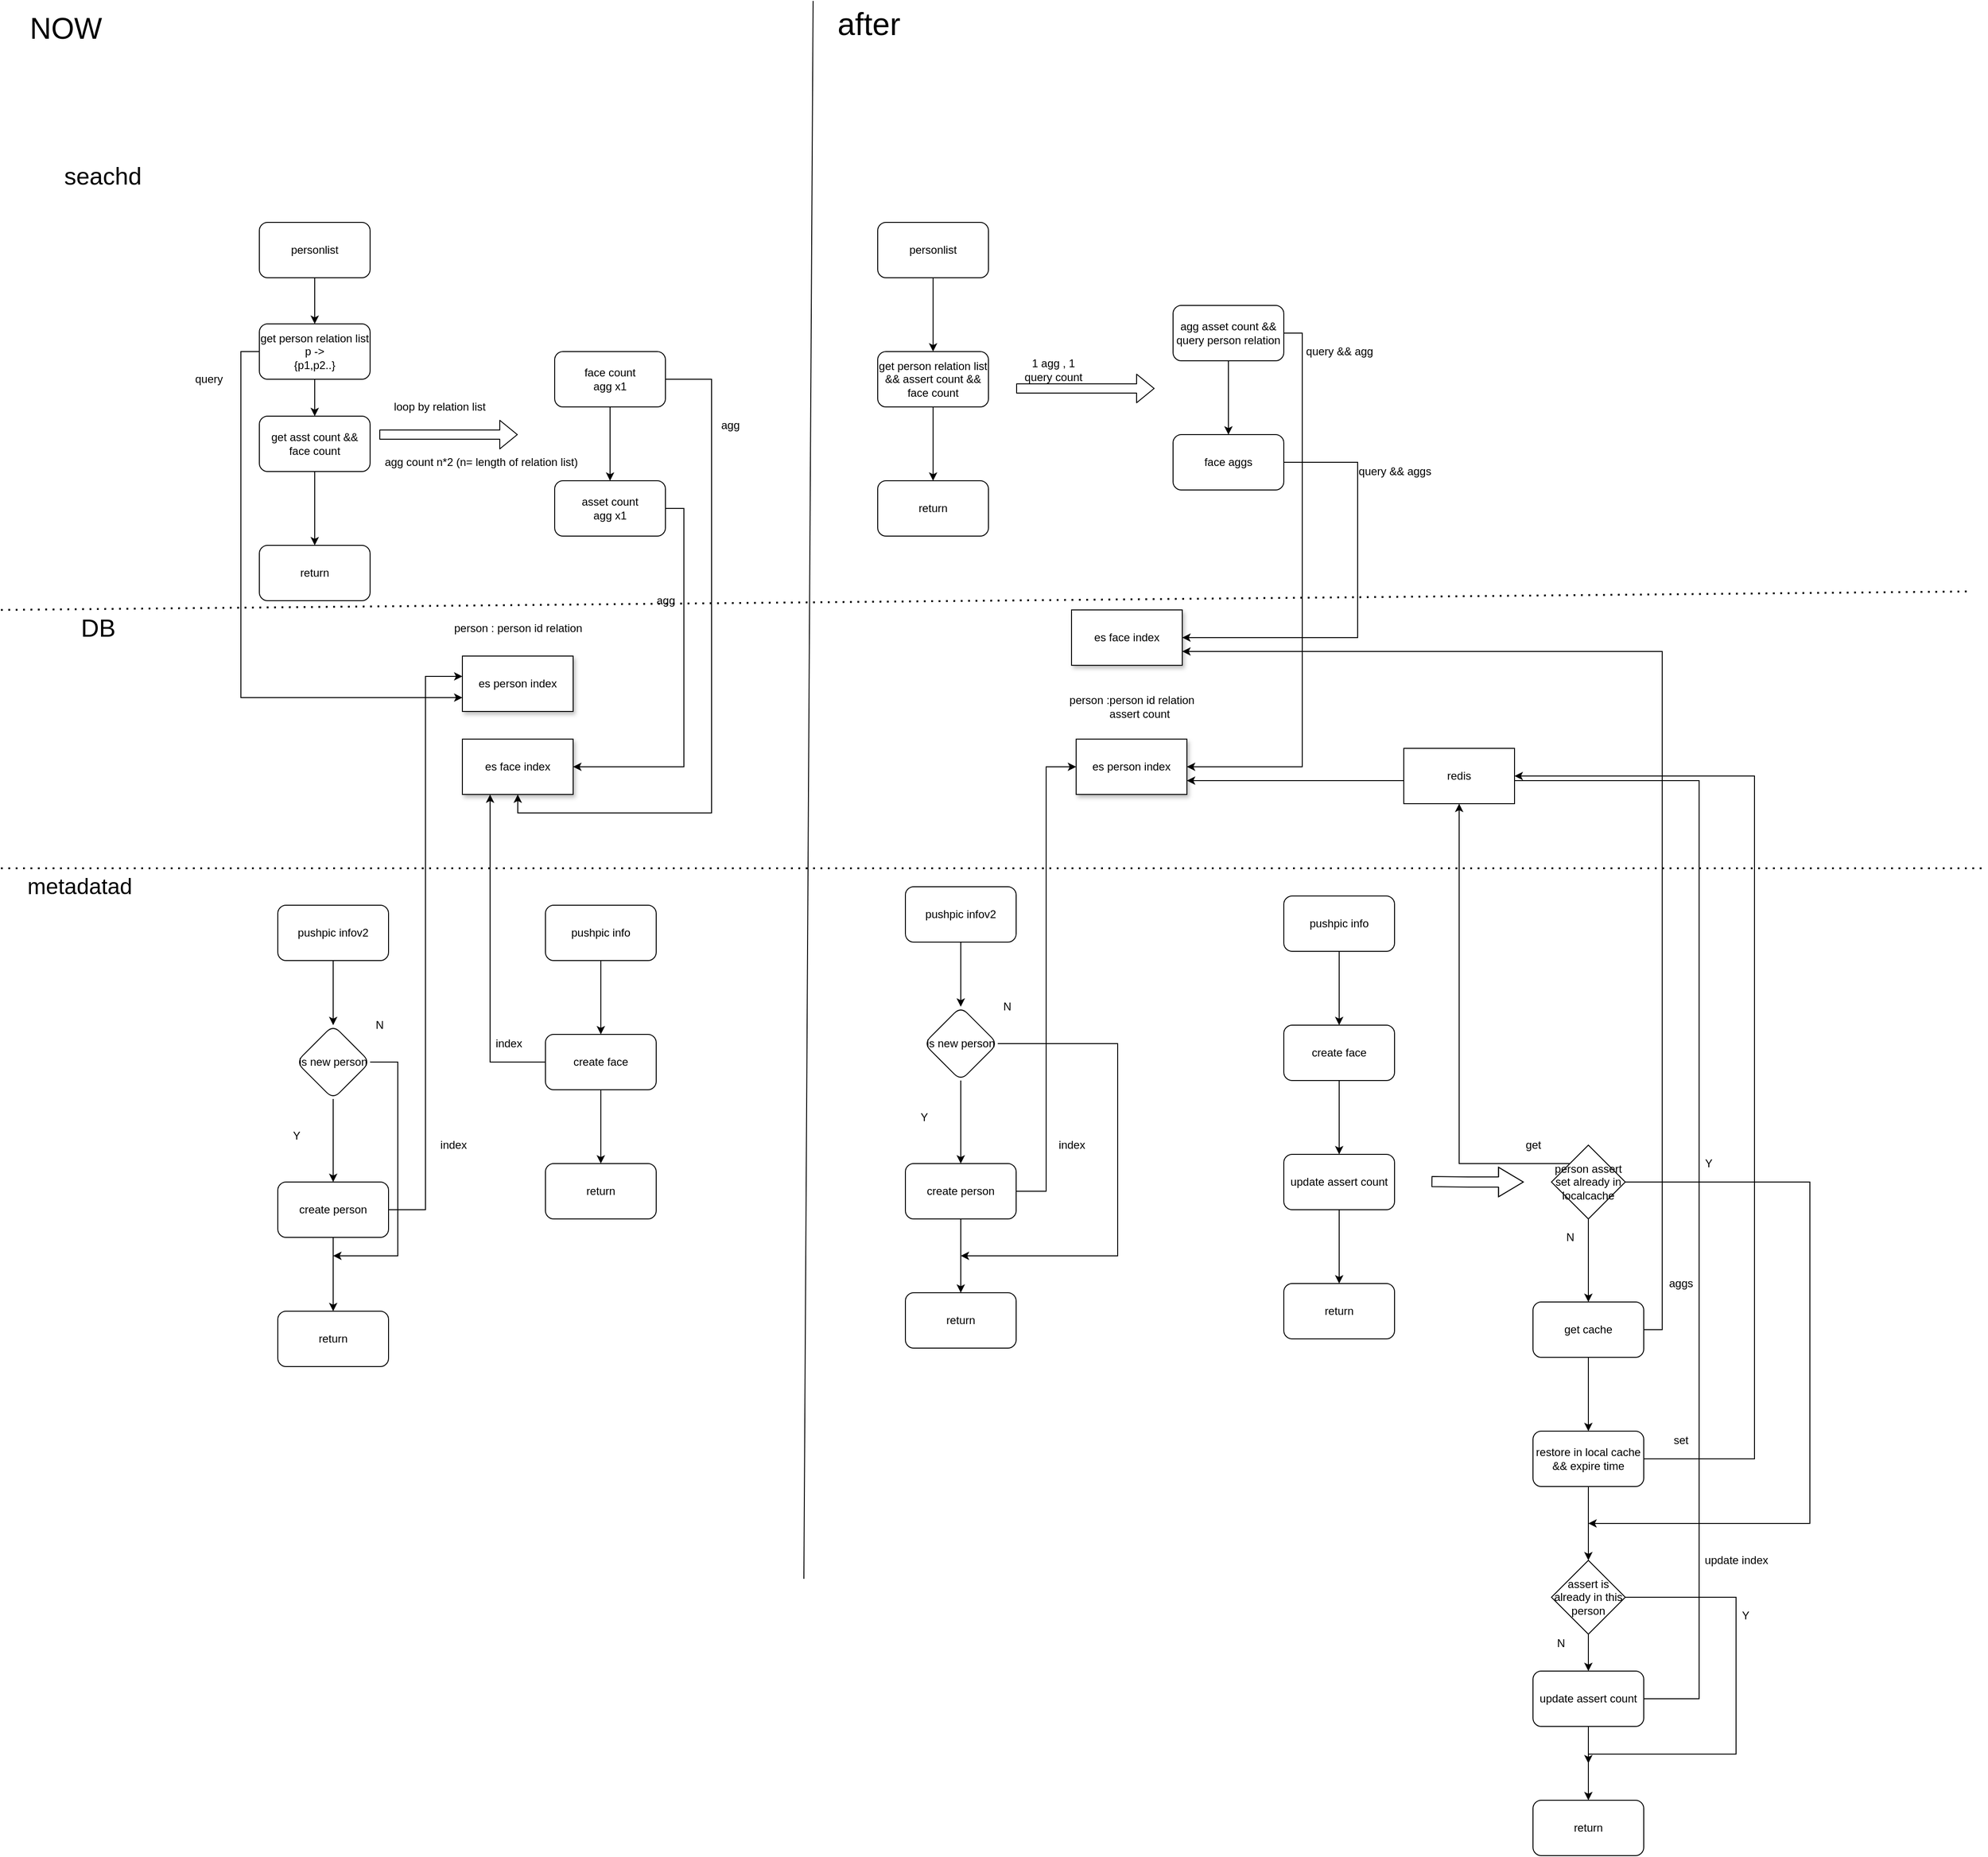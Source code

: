 <mxfile version="15.6.8" type="github">
  <diagram id="UXJQ_Vv7PmvYswgxJ0wq" name="Page-1">
    <mxGraphModel dx="946" dy="613" grid="1" gridSize="10" guides="1" tooltips="1" connect="1" arrows="1" fold="1" page="1" pageScale="1" pageWidth="2339" pageHeight="3300" math="0" shadow="0">
      <root>
        <mxCell id="0" />
        <mxCell id="1" parent="0" />
        <mxCell id="bDwMY-FAT61xxmsrDLmd-28" value="" style="edgeStyle=orthogonalEdgeStyle;rounded=0;orthogonalLoop=1;jettySize=auto;html=1;" parent="1" source="bDwMY-FAT61xxmsrDLmd-12" target="bDwMY-FAT61xxmsrDLmd-13" edge="1">
          <mxGeometry relative="1" as="geometry" />
        </mxCell>
        <mxCell id="bDwMY-FAT61xxmsrDLmd-12" value="personlist&lt;br&gt;" style="rounded=1;whiteSpace=wrap;html=1;" parent="1" vertex="1">
          <mxGeometry x="290" y="280" width="120" height="60" as="geometry" />
        </mxCell>
        <mxCell id="bDwMY-FAT61xxmsrDLmd-27" value="" style="edgeStyle=orthogonalEdgeStyle;rounded=0;orthogonalLoop=1;jettySize=auto;html=1;" parent="1" source="bDwMY-FAT61xxmsrDLmd-13" target="bDwMY-FAT61xxmsrDLmd-14" edge="1">
          <mxGeometry relative="1" as="geometry" />
        </mxCell>
        <mxCell id="bDwMY-FAT61xxmsrDLmd-50" style="edgeStyle=orthogonalEdgeStyle;rounded=0;orthogonalLoop=1;jettySize=auto;html=1;exitX=0;exitY=0.5;exitDx=0;exitDy=0;entryX=0;entryY=0.75;entryDx=0;entryDy=0;" parent="1" source="bDwMY-FAT61xxmsrDLmd-13" target="bDwMY-FAT61xxmsrDLmd-40" edge="1">
          <mxGeometry relative="1" as="geometry" />
        </mxCell>
        <mxCell id="bDwMY-FAT61xxmsrDLmd-13" value="get person relation list p -&amp;gt; &lt;br&gt;{p1,p2..}" style="rounded=1;whiteSpace=wrap;html=1;" parent="1" vertex="1">
          <mxGeometry x="290" y="390" width="120" height="60" as="geometry" />
        </mxCell>
        <mxCell id="bDwMY-FAT61xxmsrDLmd-26" value="" style="edgeStyle=orthogonalEdgeStyle;rounded=0;orthogonalLoop=1;jettySize=auto;html=1;" parent="1" source="bDwMY-FAT61xxmsrDLmd-14" target="bDwMY-FAT61xxmsrDLmd-25" edge="1">
          <mxGeometry relative="1" as="geometry" />
        </mxCell>
        <mxCell id="bDwMY-FAT61xxmsrDLmd-14" value="get asst count &amp;amp;&amp;amp; face count&lt;br&gt;" style="rounded=1;whiteSpace=wrap;html=1;" parent="1" vertex="1">
          <mxGeometry x="290" y="490" width="120" height="60" as="geometry" />
        </mxCell>
        <mxCell id="bDwMY-FAT61xxmsrDLmd-20" value="" style="edgeStyle=orthogonalEdgeStyle;rounded=0;orthogonalLoop=1;jettySize=auto;html=1;" parent="1" source="bDwMY-FAT61xxmsrDLmd-17" target="bDwMY-FAT61xxmsrDLmd-19" edge="1">
          <mxGeometry relative="1" as="geometry" />
        </mxCell>
        <mxCell id="bDwMY-FAT61xxmsrDLmd-47" style="edgeStyle=orthogonalEdgeStyle;rounded=0;orthogonalLoop=1;jettySize=auto;html=1;exitX=1;exitY=0.5;exitDx=0;exitDy=0;entryX=0.5;entryY=1;entryDx=0;entryDy=0;" parent="1" source="bDwMY-FAT61xxmsrDLmd-17" target="bDwMY-FAT61xxmsrDLmd-45" edge="1">
          <mxGeometry relative="1" as="geometry">
            <Array as="points">
              <mxPoint x="780" y="450" />
              <mxPoint x="780" y="920" />
              <mxPoint x="570" y="920" />
            </Array>
          </mxGeometry>
        </mxCell>
        <mxCell id="bDwMY-FAT61xxmsrDLmd-17" value="face count&lt;br&gt;agg x1" style="whiteSpace=wrap;html=1;rounded=1;" parent="1" vertex="1">
          <mxGeometry x="610" y="420" width="120" height="60" as="geometry" />
        </mxCell>
        <mxCell id="bDwMY-FAT61xxmsrDLmd-46" style="edgeStyle=orthogonalEdgeStyle;rounded=0;orthogonalLoop=1;jettySize=auto;html=1;exitX=1;exitY=0.5;exitDx=0;exitDy=0;entryX=1;entryY=0.5;entryDx=0;entryDy=0;" parent="1" source="bDwMY-FAT61xxmsrDLmd-19" target="bDwMY-FAT61xxmsrDLmd-45" edge="1">
          <mxGeometry relative="1" as="geometry" />
        </mxCell>
        <mxCell id="bDwMY-FAT61xxmsrDLmd-19" value="asset count&lt;br&gt;agg x1" style="whiteSpace=wrap;html=1;rounded=1;" parent="1" vertex="1">
          <mxGeometry x="610" y="560" width="120" height="60" as="geometry" />
        </mxCell>
        <mxCell id="bDwMY-FAT61xxmsrDLmd-22" value="" style="shape=flexArrow;endArrow=classic;html=1;" parent="1" edge="1">
          <mxGeometry width="50" height="50" relative="1" as="geometry">
            <mxPoint x="420" y="510" as="sourcePoint" />
            <mxPoint x="570" y="510" as="targetPoint" />
          </mxGeometry>
        </mxCell>
        <mxCell id="bDwMY-FAT61xxmsrDLmd-23" value="loop by relation list&lt;br&gt;" style="text;html=1;align=center;verticalAlign=middle;resizable=0;points=[];autosize=1;" parent="1" vertex="1">
          <mxGeometry x="430" y="470" width="110" height="20" as="geometry" />
        </mxCell>
        <mxCell id="bDwMY-FAT61xxmsrDLmd-24" value="agg count n*2 (n= length of relation list)" style="text;html=1;align=center;verticalAlign=middle;resizable=0;points=[];autosize=1;" parent="1" vertex="1">
          <mxGeometry x="420" y="530" width="220" height="20" as="geometry" />
        </mxCell>
        <mxCell id="bDwMY-FAT61xxmsrDLmd-25" value="return&lt;br&gt;" style="whiteSpace=wrap;html=1;rounded=1;" parent="1" vertex="1">
          <mxGeometry x="290" y="630" width="120" height="60" as="geometry" />
        </mxCell>
        <mxCell id="bDwMY-FAT61xxmsrDLmd-31" value="" style="edgeStyle=orthogonalEdgeStyle;rounded=0;orthogonalLoop=1;jettySize=auto;html=1;" parent="1" source="bDwMY-FAT61xxmsrDLmd-29" target="bDwMY-FAT61xxmsrDLmd-30" edge="1">
          <mxGeometry relative="1" as="geometry" />
        </mxCell>
        <mxCell id="bDwMY-FAT61xxmsrDLmd-29" value="personlist&lt;br&gt;" style="rounded=1;whiteSpace=wrap;html=1;" parent="1" vertex="1">
          <mxGeometry x="960" y="280" width="120" height="60" as="geometry" />
        </mxCell>
        <mxCell id="bDwMY-FAT61xxmsrDLmd-33" value="" style="edgeStyle=orthogonalEdgeStyle;rounded=0;orthogonalLoop=1;jettySize=auto;html=1;" parent="1" source="bDwMY-FAT61xxmsrDLmd-30" target="bDwMY-FAT61xxmsrDLmd-32" edge="1">
          <mxGeometry relative="1" as="geometry" />
        </mxCell>
        <mxCell id="bDwMY-FAT61xxmsrDLmd-30" value="get person relation list &amp;amp;&amp;amp; assert count &amp;amp;&amp;amp; face count" style="whiteSpace=wrap;html=1;rounded=1;" parent="1" vertex="1">
          <mxGeometry x="960" y="420" width="120" height="60" as="geometry" />
        </mxCell>
        <mxCell id="bDwMY-FAT61xxmsrDLmd-32" value="return&lt;br&gt;" style="whiteSpace=wrap;html=1;rounded=1;" parent="1" vertex="1">
          <mxGeometry x="960" y="560" width="120" height="60" as="geometry" />
        </mxCell>
        <mxCell id="bDwMY-FAT61xxmsrDLmd-34" value="" style="shape=flexArrow;endArrow=classic;html=1;" parent="1" edge="1">
          <mxGeometry width="50" height="50" relative="1" as="geometry">
            <mxPoint x="1110" y="460" as="sourcePoint" />
            <mxPoint x="1260" y="460" as="targetPoint" />
          </mxGeometry>
        </mxCell>
        <mxCell id="bDwMY-FAT61xxmsrDLmd-55" value="" style="edgeStyle=orthogonalEdgeStyle;rounded=0;orthogonalLoop=1;jettySize=auto;html=1;" parent="1" source="bDwMY-FAT61xxmsrDLmd-35" target="bDwMY-FAT61xxmsrDLmd-54" edge="1">
          <mxGeometry relative="1" as="geometry" />
        </mxCell>
        <mxCell id="bDwMY-FAT61xxmsrDLmd-57" style="edgeStyle=orthogonalEdgeStyle;rounded=0;orthogonalLoop=1;jettySize=auto;html=1;exitX=1;exitY=0.5;exitDx=0;exitDy=0;entryX=1;entryY=0.5;entryDx=0;entryDy=0;" parent="1" source="bDwMY-FAT61xxmsrDLmd-35" target="bDwMY-FAT61xxmsrDLmd-41" edge="1">
          <mxGeometry relative="1" as="geometry" />
        </mxCell>
        <mxCell id="bDwMY-FAT61xxmsrDLmd-35" value="agg asset count &amp;amp;&amp;amp; query person relation" style="rounded=1;whiteSpace=wrap;html=1;" parent="1" vertex="1">
          <mxGeometry x="1280" y="370" width="120" height="60" as="geometry" />
        </mxCell>
        <mxCell id="bDwMY-FAT61xxmsrDLmd-36" value="1 agg , 1 &lt;br&gt;query count" style="text;html=1;align=center;verticalAlign=middle;resizable=0;points=[];autosize=1;" parent="1" vertex="1">
          <mxGeometry x="1110" y="425" width="80" height="30" as="geometry" />
        </mxCell>
        <mxCell id="bDwMY-FAT61xxmsrDLmd-37" value="person : person id relation" style="text;html=1;align=center;verticalAlign=middle;resizable=0;points=[];autosize=1;shadow=1;rounded=1;glass=1;sketch=1;" parent="1" vertex="1">
          <mxGeometry x="495" y="710" width="150" height="20" as="geometry" />
        </mxCell>
        <mxCell id="bDwMY-FAT61xxmsrDLmd-38" value="person :person id relation&lt;br&gt;&amp;nbsp; &amp;nbsp; &amp;nbsp;assert count" style="text;html=1;align=center;verticalAlign=middle;resizable=0;points=[];autosize=1;" parent="1" vertex="1">
          <mxGeometry x="1160" y="790" width="150" height="30" as="geometry" />
        </mxCell>
        <mxCell id="bDwMY-FAT61xxmsrDLmd-40" value="es person index&lt;br&gt;" style="rounded=0;whiteSpace=wrap;html=1;shadow=1;" parent="1" vertex="1">
          <mxGeometry x="510" y="750" width="120" height="60" as="geometry" />
        </mxCell>
        <mxCell id="bDwMY-FAT61xxmsrDLmd-41" value="es person index" style="rounded=0;whiteSpace=wrap;html=1;shadow=1;" parent="1" vertex="1">
          <mxGeometry x="1175" y="840" width="120" height="60" as="geometry" />
        </mxCell>
        <mxCell id="bDwMY-FAT61xxmsrDLmd-45" value="es face index" style="rounded=0;whiteSpace=wrap;html=1;shadow=1;" parent="1" vertex="1">
          <mxGeometry x="510" y="840" width="120" height="60" as="geometry" />
        </mxCell>
        <mxCell id="bDwMY-FAT61xxmsrDLmd-48" value="agg" style="text;html=1;align=center;verticalAlign=middle;resizable=0;points=[];autosize=1;" parent="1" vertex="1">
          <mxGeometry x="780" y="490" width="40" height="20" as="geometry" />
        </mxCell>
        <mxCell id="bDwMY-FAT61xxmsrDLmd-49" value="agg" style="text;html=1;align=center;verticalAlign=middle;resizable=0;points=[];autosize=1;" parent="1" vertex="1">
          <mxGeometry x="710" y="680" width="40" height="20" as="geometry" />
        </mxCell>
        <mxCell id="bDwMY-FAT61xxmsrDLmd-51" value="query" style="text;html=1;align=center;verticalAlign=middle;resizable=0;points=[];autosize=1;" parent="1" vertex="1">
          <mxGeometry x="210" y="440" width="50" height="20" as="geometry" />
        </mxCell>
        <mxCell id="bDwMY-FAT61xxmsrDLmd-53" value="es face index" style="rounded=0;whiteSpace=wrap;html=1;shadow=1;" parent="1" vertex="1">
          <mxGeometry x="1170" y="700" width="120" height="60" as="geometry" />
        </mxCell>
        <mxCell id="bDwMY-FAT61xxmsrDLmd-59" style="edgeStyle=orthogonalEdgeStyle;rounded=0;orthogonalLoop=1;jettySize=auto;html=1;exitX=1;exitY=0.5;exitDx=0;exitDy=0;entryX=1;entryY=0.5;entryDx=0;entryDy=0;" parent="1" source="bDwMY-FAT61xxmsrDLmd-54" target="bDwMY-FAT61xxmsrDLmd-53" edge="1">
          <mxGeometry relative="1" as="geometry">
            <Array as="points">
              <mxPoint x="1480" y="540" />
              <mxPoint x="1480" y="730" />
            </Array>
          </mxGeometry>
        </mxCell>
        <mxCell id="bDwMY-FAT61xxmsrDLmd-54" value="face aggs" style="whiteSpace=wrap;html=1;rounded=1;" parent="1" vertex="1">
          <mxGeometry x="1280" y="510" width="120" height="60" as="geometry" />
        </mxCell>
        <mxCell id="bDwMY-FAT61xxmsrDLmd-58" value="query &amp;amp;&amp;amp; agg" style="text;html=1;align=center;verticalAlign=middle;resizable=0;points=[];autosize=1;" parent="1" vertex="1">
          <mxGeometry x="1415" y="410" width="90" height="20" as="geometry" />
        </mxCell>
        <mxCell id="bDwMY-FAT61xxmsrDLmd-60" value="query &amp;amp;&amp;amp; aggs" style="text;html=1;align=center;verticalAlign=middle;resizable=0;points=[];autosize=1;" parent="1" vertex="1">
          <mxGeometry x="1475" y="540" width="90" height="20" as="geometry" />
        </mxCell>
        <mxCell id="bDwMY-FAT61xxmsrDLmd-61" value="" style="endArrow=none;html=1;" parent="1" edge="1">
          <mxGeometry width="50" height="50" relative="1" as="geometry">
            <mxPoint x="880" y="1750" as="sourcePoint" />
            <mxPoint x="890" y="40" as="targetPoint" />
          </mxGeometry>
        </mxCell>
        <mxCell id="bDwMY-FAT61xxmsrDLmd-62" value="" style="endArrow=none;dashed=1;html=1;dashPattern=1 3;strokeWidth=2;" parent="1" edge="1">
          <mxGeometry width="50" height="50" relative="1" as="geometry">
            <mxPoint x="10" y="700" as="sourcePoint" />
            <mxPoint x="2142" y="680" as="targetPoint" />
          </mxGeometry>
        </mxCell>
        <mxCell id="bDwMY-FAT61xxmsrDLmd-63" value="" style="endArrow=none;dashed=1;html=1;dashPattern=1 3;strokeWidth=2;" parent="1" edge="1">
          <mxGeometry width="50" height="50" relative="1" as="geometry">
            <mxPoint x="10" y="980" as="sourcePoint" />
            <mxPoint x="2160" y="980" as="targetPoint" />
          </mxGeometry>
        </mxCell>
        <mxCell id="bDwMY-FAT61xxmsrDLmd-67" value="" style="edgeStyle=orthogonalEdgeStyle;rounded=0;orthogonalLoop=1;jettySize=auto;html=1;" parent="1" source="bDwMY-FAT61xxmsrDLmd-65" target="bDwMY-FAT61xxmsrDLmd-66" edge="1">
          <mxGeometry relative="1" as="geometry" />
        </mxCell>
        <mxCell id="bDwMY-FAT61xxmsrDLmd-65" value="pushpic infov2" style="rounded=1;whiteSpace=wrap;html=1;" parent="1" vertex="1">
          <mxGeometry x="310" y="1020" width="120" height="60" as="geometry" />
        </mxCell>
        <mxCell id="bDwMY-FAT61xxmsrDLmd-69" value="" style="edgeStyle=orthogonalEdgeStyle;rounded=0;orthogonalLoop=1;jettySize=auto;html=1;" parent="1" source="bDwMY-FAT61xxmsrDLmd-66" target="bDwMY-FAT61xxmsrDLmd-68" edge="1">
          <mxGeometry relative="1" as="geometry" />
        </mxCell>
        <mxCell id="bDwMY-FAT61xxmsrDLmd-72" style="edgeStyle=orthogonalEdgeStyle;rounded=0;orthogonalLoop=1;jettySize=auto;html=1;exitX=1;exitY=0.5;exitDx=0;exitDy=0;" parent="1" source="bDwMY-FAT61xxmsrDLmd-66" edge="1">
          <mxGeometry relative="1" as="geometry">
            <mxPoint x="370" y="1400" as="targetPoint" />
            <Array as="points">
              <mxPoint x="440" y="1190" />
              <mxPoint x="440" y="1400" />
            </Array>
          </mxGeometry>
        </mxCell>
        <mxCell id="bDwMY-FAT61xxmsrDLmd-66" value="is new person" style="rhombus;whiteSpace=wrap;html=1;rounded=1;" parent="1" vertex="1">
          <mxGeometry x="330" y="1150" width="80" height="80" as="geometry" />
        </mxCell>
        <mxCell id="bDwMY-FAT61xxmsrDLmd-71" value="" style="edgeStyle=orthogonalEdgeStyle;rounded=0;orthogonalLoop=1;jettySize=auto;html=1;" parent="1" source="bDwMY-FAT61xxmsrDLmd-68" target="bDwMY-FAT61xxmsrDLmd-70" edge="1">
          <mxGeometry relative="1" as="geometry" />
        </mxCell>
        <mxCell id="bDwMY-FAT61xxmsrDLmd-75" style="edgeStyle=orthogonalEdgeStyle;rounded=0;orthogonalLoop=1;jettySize=auto;html=1;exitX=1;exitY=0.5;exitDx=0;exitDy=0;entryX=0;entryY=0.367;entryDx=0;entryDy=0;entryPerimeter=0;" parent="1" source="bDwMY-FAT61xxmsrDLmd-68" target="bDwMY-FAT61xxmsrDLmd-40" edge="1">
          <mxGeometry relative="1" as="geometry" />
        </mxCell>
        <mxCell id="bDwMY-FAT61xxmsrDLmd-68" value="create person" style="whiteSpace=wrap;html=1;rounded=1;" parent="1" vertex="1">
          <mxGeometry x="310" y="1320" width="120" height="60" as="geometry" />
        </mxCell>
        <mxCell id="bDwMY-FAT61xxmsrDLmd-70" value="return" style="whiteSpace=wrap;html=1;rounded=1;" parent="1" vertex="1">
          <mxGeometry x="310" y="1460" width="120" height="60" as="geometry" />
        </mxCell>
        <mxCell id="bDwMY-FAT61xxmsrDLmd-73" value="N" style="text;html=1;align=center;verticalAlign=middle;resizable=0;points=[];autosize=1;" parent="1" vertex="1">
          <mxGeometry x="410" y="1140" width="20" height="20" as="geometry" />
        </mxCell>
        <mxCell id="bDwMY-FAT61xxmsrDLmd-74" value="Y" style="text;html=1;align=center;verticalAlign=middle;resizable=0;points=[];autosize=1;" parent="1" vertex="1">
          <mxGeometry x="320" y="1260" width="20" height="20" as="geometry" />
        </mxCell>
        <mxCell id="bDwMY-FAT61xxmsrDLmd-76" value="index" style="text;html=1;align=center;verticalAlign=middle;resizable=0;points=[];autosize=1;" parent="1" vertex="1">
          <mxGeometry x="480" y="1270" width="40" height="20" as="geometry" />
        </mxCell>
        <mxCell id="bDwMY-FAT61xxmsrDLmd-77" value="" style="edgeStyle=orthogonalEdgeStyle;rounded=0;orthogonalLoop=1;jettySize=auto;html=1;" parent="1" source="bDwMY-FAT61xxmsrDLmd-78" target="bDwMY-FAT61xxmsrDLmd-81" edge="1">
          <mxGeometry relative="1" as="geometry" />
        </mxCell>
        <mxCell id="bDwMY-FAT61xxmsrDLmd-78" value="pushpic infov2" style="rounded=1;whiteSpace=wrap;html=1;" parent="1" vertex="1">
          <mxGeometry x="990" y="1000" width="120" height="60" as="geometry" />
        </mxCell>
        <mxCell id="bDwMY-FAT61xxmsrDLmd-79" value="" style="edgeStyle=orthogonalEdgeStyle;rounded=0;orthogonalLoop=1;jettySize=auto;html=1;" parent="1" source="bDwMY-FAT61xxmsrDLmd-81" target="bDwMY-FAT61xxmsrDLmd-83" edge="1">
          <mxGeometry relative="1" as="geometry" />
        </mxCell>
        <mxCell id="bDwMY-FAT61xxmsrDLmd-80" style="edgeStyle=orthogonalEdgeStyle;rounded=0;orthogonalLoop=1;jettySize=auto;html=1;exitX=1;exitY=0.5;exitDx=0;exitDy=0;" parent="1" source="bDwMY-FAT61xxmsrDLmd-81" edge="1">
          <mxGeometry relative="1" as="geometry">
            <mxPoint x="1050" y="1400" as="targetPoint" />
            <Array as="points">
              <mxPoint x="1220" y="1170" />
              <mxPoint x="1220" y="1400" />
            </Array>
          </mxGeometry>
        </mxCell>
        <mxCell id="bDwMY-FAT61xxmsrDLmd-81" value="is new person" style="rhombus;whiteSpace=wrap;html=1;rounded=1;" parent="1" vertex="1">
          <mxGeometry x="1010" y="1130" width="80" height="80" as="geometry" />
        </mxCell>
        <mxCell id="bDwMY-FAT61xxmsrDLmd-82" value="" style="edgeStyle=orthogonalEdgeStyle;rounded=0;orthogonalLoop=1;jettySize=auto;html=1;" parent="1" source="bDwMY-FAT61xxmsrDLmd-83" target="bDwMY-FAT61xxmsrDLmd-84" edge="1">
          <mxGeometry relative="1" as="geometry" />
        </mxCell>
        <mxCell id="bDwMY-FAT61xxmsrDLmd-150" style="edgeStyle=orthogonalEdgeStyle;rounded=0;orthogonalLoop=1;jettySize=auto;html=1;exitX=1;exitY=0.5;exitDx=0;exitDy=0;entryX=0;entryY=0.5;entryDx=0;entryDy=0;" parent="1" source="bDwMY-FAT61xxmsrDLmd-83" target="bDwMY-FAT61xxmsrDLmd-41" edge="1">
          <mxGeometry relative="1" as="geometry" />
        </mxCell>
        <mxCell id="bDwMY-FAT61xxmsrDLmd-83" value="create person" style="whiteSpace=wrap;html=1;rounded=1;" parent="1" vertex="1">
          <mxGeometry x="990" y="1300" width="120" height="60" as="geometry" />
        </mxCell>
        <mxCell id="bDwMY-FAT61xxmsrDLmd-84" value="return" style="whiteSpace=wrap;html=1;rounded=1;" parent="1" vertex="1">
          <mxGeometry x="990" y="1440" width="120" height="60" as="geometry" />
        </mxCell>
        <mxCell id="bDwMY-FAT61xxmsrDLmd-85" value="N" style="text;html=1;align=center;verticalAlign=middle;resizable=0;points=[];autosize=1;" parent="1" vertex="1">
          <mxGeometry x="1090" y="1120" width="20" height="20" as="geometry" />
        </mxCell>
        <mxCell id="bDwMY-FAT61xxmsrDLmd-86" value="Y" style="text;html=1;align=center;verticalAlign=middle;resizable=0;points=[];autosize=1;" parent="1" vertex="1">
          <mxGeometry x="1000" y="1240" width="20" height="20" as="geometry" />
        </mxCell>
        <mxCell id="bDwMY-FAT61xxmsrDLmd-87" value="" style="edgeStyle=orthogonalEdgeStyle;rounded=0;orthogonalLoop=1;jettySize=auto;html=1;" parent="1" source="bDwMY-FAT61xxmsrDLmd-88" edge="1">
          <mxGeometry relative="1" as="geometry">
            <mxPoint x="660" y="1160" as="targetPoint" />
          </mxGeometry>
        </mxCell>
        <mxCell id="bDwMY-FAT61xxmsrDLmd-88" value="pushpic info" style="rounded=1;whiteSpace=wrap;html=1;" parent="1" vertex="1">
          <mxGeometry x="600" y="1020" width="120" height="60" as="geometry" />
        </mxCell>
        <mxCell id="bDwMY-FAT61xxmsrDLmd-92" value="" style="edgeStyle=orthogonalEdgeStyle;rounded=0;orthogonalLoop=1;jettySize=auto;html=1;" parent="1" source="bDwMY-FAT61xxmsrDLmd-93" target="bDwMY-FAT61xxmsrDLmd-94" edge="1">
          <mxGeometry relative="1" as="geometry" />
        </mxCell>
        <mxCell id="bDwMY-FAT61xxmsrDLmd-97" style="edgeStyle=orthogonalEdgeStyle;rounded=0;orthogonalLoop=1;jettySize=auto;html=1;exitX=0;exitY=0.5;exitDx=0;exitDy=0;entryX=0.25;entryY=1;entryDx=0;entryDy=0;" parent="1" source="bDwMY-FAT61xxmsrDLmd-93" target="bDwMY-FAT61xxmsrDLmd-45" edge="1">
          <mxGeometry relative="1" as="geometry" />
        </mxCell>
        <mxCell id="bDwMY-FAT61xxmsrDLmd-93" value="create face" style="whiteSpace=wrap;html=1;rounded=1;" parent="1" vertex="1">
          <mxGeometry x="600" y="1160" width="120" height="60" as="geometry" />
        </mxCell>
        <mxCell id="bDwMY-FAT61xxmsrDLmd-94" value="return" style="whiteSpace=wrap;html=1;rounded=1;" parent="1" vertex="1">
          <mxGeometry x="600" y="1300" width="120" height="60" as="geometry" />
        </mxCell>
        <mxCell id="bDwMY-FAT61xxmsrDLmd-98" value="index" style="text;html=1;align=center;verticalAlign=middle;resizable=0;points=[];autosize=1;" parent="1" vertex="1">
          <mxGeometry x="540" y="1160" width="40" height="20" as="geometry" />
        </mxCell>
        <mxCell id="bDwMY-FAT61xxmsrDLmd-99" value="&lt;font style=&quot;font-size: 27px&quot;&gt;DB&lt;/font&gt;" style="text;html=1;align=center;verticalAlign=middle;resizable=0;points=[];autosize=1;strokeWidth=2;" parent="1" vertex="1">
          <mxGeometry x="90" y="710" width="50" height="20" as="geometry" />
        </mxCell>
        <mxCell id="bDwMY-FAT61xxmsrDLmd-100" value="&lt;font style=&quot;font-size: 26px&quot;&gt;seachd&lt;/font&gt;" style="text;html=1;align=center;verticalAlign=middle;resizable=0;points=[];autosize=1;" parent="1" vertex="1">
          <mxGeometry x="70" y="220" width="100" height="20" as="geometry" />
        </mxCell>
        <mxCell id="bDwMY-FAT61xxmsrDLmd-101" value="&lt;font style=&quot;font-size: 24px&quot;&gt;metadatad&lt;/font&gt;" style="text;html=1;align=center;verticalAlign=middle;resizable=0;points=[];autosize=1;" parent="1" vertex="1">
          <mxGeometry x="30" y="990" width="130" height="20" as="geometry" />
        </mxCell>
        <mxCell id="bDwMY-FAT61xxmsrDLmd-102" value="" style="edgeStyle=orthogonalEdgeStyle;rounded=0;orthogonalLoop=1;jettySize=auto;html=1;" parent="1" source="bDwMY-FAT61xxmsrDLmd-103" edge="1">
          <mxGeometry relative="1" as="geometry">
            <mxPoint x="1460" y="1150" as="targetPoint" />
          </mxGeometry>
        </mxCell>
        <mxCell id="bDwMY-FAT61xxmsrDLmd-103" value="pushpic info" style="rounded=1;whiteSpace=wrap;html=1;" parent="1" vertex="1">
          <mxGeometry x="1400" y="1010" width="120" height="60" as="geometry" />
        </mxCell>
        <mxCell id="bDwMY-FAT61xxmsrDLmd-104" value="" style="edgeStyle=orthogonalEdgeStyle;rounded=0;orthogonalLoop=1;jettySize=auto;html=1;" parent="1" source="bDwMY-FAT61xxmsrDLmd-105" target="bDwMY-FAT61xxmsrDLmd-106" edge="1">
          <mxGeometry relative="1" as="geometry" />
        </mxCell>
        <mxCell id="bDwMY-FAT61xxmsrDLmd-105" value="create face" style="whiteSpace=wrap;html=1;rounded=1;" parent="1" vertex="1">
          <mxGeometry x="1400" y="1150" width="120" height="60" as="geometry" />
        </mxCell>
        <mxCell id="bDwMY-FAT61xxmsrDLmd-108" value="" style="edgeStyle=orthogonalEdgeStyle;rounded=0;orthogonalLoop=1;jettySize=auto;html=1;" parent="1" source="bDwMY-FAT61xxmsrDLmd-106" target="bDwMY-FAT61xxmsrDLmd-107" edge="1">
          <mxGeometry relative="1" as="geometry" />
        </mxCell>
        <mxCell id="bDwMY-FAT61xxmsrDLmd-106" value="update assert count" style="whiteSpace=wrap;html=1;rounded=1;" parent="1" vertex="1">
          <mxGeometry x="1400" y="1290" width="120" height="60" as="geometry" />
        </mxCell>
        <mxCell id="bDwMY-FAT61xxmsrDLmd-107" value="return" style="whiteSpace=wrap;html=1;rounded=1;" parent="1" vertex="1">
          <mxGeometry x="1400" y="1430" width="120" height="60" as="geometry" />
        </mxCell>
        <mxCell id="bDwMY-FAT61xxmsrDLmd-109" value="" style="shape=flexArrow;endArrow=classic;html=1;width=11;endSize=8.62;" parent="1" edge="1">
          <mxGeometry width="50" height="50" relative="1" as="geometry">
            <mxPoint x="1560" y="1319.5" as="sourcePoint" />
            <mxPoint x="1660" y="1320" as="targetPoint" />
            <Array as="points">
              <mxPoint x="1600" y="1320" />
            </Array>
          </mxGeometry>
        </mxCell>
        <mxCell id="bDwMY-FAT61xxmsrDLmd-114" value="" style="edgeStyle=orthogonalEdgeStyle;rounded=0;orthogonalLoop=1;jettySize=auto;html=1;" parent="1" source="bDwMY-FAT61xxmsrDLmd-112" edge="1">
          <mxGeometry relative="1" as="geometry">
            <mxPoint x="1730" y="1450" as="targetPoint" />
          </mxGeometry>
        </mxCell>
        <mxCell id="bDwMY-FAT61xxmsrDLmd-136" style="edgeStyle=orthogonalEdgeStyle;rounded=0;orthogonalLoop=1;jettySize=auto;html=1;exitX=1;exitY=0.5;exitDx=0;exitDy=0;" parent="1" source="bDwMY-FAT61xxmsrDLmd-112" edge="1">
          <mxGeometry relative="1" as="geometry">
            <mxPoint x="1730" y="1690" as="targetPoint" />
            <Array as="points">
              <mxPoint x="1970" y="1320" />
              <mxPoint x="1970" y="1690" />
            </Array>
          </mxGeometry>
        </mxCell>
        <mxCell id="bDwMY-FAT61xxmsrDLmd-144" style="edgeStyle=orthogonalEdgeStyle;rounded=0;orthogonalLoop=1;jettySize=auto;html=1;exitX=0;exitY=0;exitDx=0;exitDy=0;entryX=0.5;entryY=1;entryDx=0;entryDy=0;" parent="1" source="bDwMY-FAT61xxmsrDLmd-112" target="bDwMY-FAT61xxmsrDLmd-135" edge="1">
          <mxGeometry relative="1" as="geometry" />
        </mxCell>
        <mxCell id="bDwMY-FAT61xxmsrDLmd-112" value="person assert set already in localcache" style="rhombus;whiteSpace=wrap;html=1;rounded=0;shadow=0;glass=1;sketch=0;strokeWidth=1;" parent="1" vertex="1">
          <mxGeometry x="1690" y="1280" width="80" height="80" as="geometry" />
        </mxCell>
        <mxCell id="bDwMY-FAT61xxmsrDLmd-116" value="" style="edgeStyle=orthogonalEdgeStyle;rounded=0;orthogonalLoop=1;jettySize=auto;html=1;" parent="1" edge="1">
          <mxGeometry relative="1" as="geometry">
            <mxPoint x="1730" y="1510" as="sourcePoint" />
            <mxPoint x="1730" y="1590" as="targetPoint" />
          </mxGeometry>
        </mxCell>
        <mxCell id="bDwMY-FAT61xxmsrDLmd-140" style="edgeStyle=orthogonalEdgeStyle;rounded=0;orthogonalLoop=1;jettySize=auto;html=1;exitX=1;exitY=0.5;exitDx=0;exitDy=0;entryX=1;entryY=0.75;entryDx=0;entryDy=0;" parent="1" source="bDwMY-FAT61xxmsrDLmd-118" target="bDwMY-FAT61xxmsrDLmd-53" edge="1">
          <mxGeometry relative="1" as="geometry">
            <mxPoint x="1830" y="810" as="targetPoint" />
          </mxGeometry>
        </mxCell>
        <mxCell id="bDwMY-FAT61xxmsrDLmd-118" value="get cache" style="rounded=1;whiteSpace=wrap;html=1;shadow=0;glass=0;sketch=0;strokeWidth=1;" parent="1" vertex="1">
          <mxGeometry x="1670" y="1450" width="120" height="60" as="geometry" />
        </mxCell>
        <mxCell id="bDwMY-FAT61xxmsrDLmd-126" value="" style="edgeStyle=orthogonalEdgeStyle;rounded=0;orthogonalLoop=1;jettySize=auto;html=1;" parent="1" source="bDwMY-FAT61xxmsrDLmd-124" edge="1">
          <mxGeometry relative="1" as="geometry">
            <mxPoint x="1730" y="1730" as="targetPoint" />
          </mxGeometry>
        </mxCell>
        <mxCell id="bDwMY-FAT61xxmsrDLmd-142" style="edgeStyle=orthogonalEdgeStyle;rounded=0;orthogonalLoop=1;jettySize=auto;html=1;exitX=1;exitY=0.5;exitDx=0;exitDy=0;entryX=1;entryY=0.5;entryDx=0;entryDy=0;" parent="1" source="bDwMY-FAT61xxmsrDLmd-124" target="bDwMY-FAT61xxmsrDLmd-135" edge="1">
          <mxGeometry relative="1" as="geometry">
            <mxPoint x="1910" y="940" as="targetPoint" />
            <Array as="points">
              <mxPoint x="1910" y="1620" />
              <mxPoint x="1910" y="880" />
            </Array>
          </mxGeometry>
        </mxCell>
        <mxCell id="bDwMY-FAT61xxmsrDLmd-124" value="restore in local cache &amp;amp;&amp;amp; expire time" style="rounded=1;whiteSpace=wrap;html=1;shadow=0;glass=0;sketch=0;strokeWidth=1;" parent="1" vertex="1">
          <mxGeometry x="1670" y="1590" width="120" height="60" as="geometry" />
        </mxCell>
        <mxCell id="bDwMY-FAT61xxmsrDLmd-129" value="" style="edgeStyle=orthogonalEdgeStyle;rounded=0;orthogonalLoop=1;jettySize=auto;html=1;" parent="1" source="bDwMY-FAT61xxmsrDLmd-127" target="bDwMY-FAT61xxmsrDLmd-128" edge="1">
          <mxGeometry relative="1" as="geometry" />
        </mxCell>
        <mxCell id="bDwMY-FAT61xxmsrDLmd-132" style="edgeStyle=orthogonalEdgeStyle;rounded=0;orthogonalLoop=1;jettySize=auto;html=1;exitX=1;exitY=0.5;exitDx=0;exitDy=0;" parent="1" source="bDwMY-FAT61xxmsrDLmd-127" edge="1">
          <mxGeometry relative="1" as="geometry">
            <mxPoint x="1730" y="1950" as="targetPoint" />
            <Array as="points">
              <mxPoint x="1890" y="1770" />
              <mxPoint x="1890" y="1940" />
              <mxPoint x="1730" y="1940" />
            </Array>
          </mxGeometry>
        </mxCell>
        <mxCell id="bDwMY-FAT61xxmsrDLmd-127" value="assert is already in this person" style="rhombus;whiteSpace=wrap;html=1;rounded=0;shadow=0;glass=0;sketch=0;strokeWidth=1;" parent="1" vertex="1">
          <mxGeometry x="1690" y="1730" width="80" height="80" as="geometry" />
        </mxCell>
        <mxCell id="bDwMY-FAT61xxmsrDLmd-131" value="" style="edgeStyle=orthogonalEdgeStyle;rounded=0;orthogonalLoop=1;jettySize=auto;html=1;" parent="1" source="bDwMY-FAT61xxmsrDLmd-128" target="bDwMY-FAT61xxmsrDLmd-130" edge="1">
          <mxGeometry relative="1" as="geometry" />
        </mxCell>
        <mxCell id="bDwMY-FAT61xxmsrDLmd-146" style="edgeStyle=orthogonalEdgeStyle;rounded=0;orthogonalLoop=1;jettySize=auto;html=1;exitX=1;exitY=0.5;exitDx=0;exitDy=0;entryX=1;entryY=0.75;entryDx=0;entryDy=0;" parent="1" source="bDwMY-FAT61xxmsrDLmd-128" target="bDwMY-FAT61xxmsrDLmd-41" edge="1">
          <mxGeometry relative="1" as="geometry">
            <Array as="points">
              <mxPoint x="1850" y="1880" />
              <mxPoint x="1850" y="885" />
            </Array>
          </mxGeometry>
        </mxCell>
        <mxCell id="bDwMY-FAT61xxmsrDLmd-128" value="update assert count" style="rounded=1;whiteSpace=wrap;html=1;shadow=0;glass=0;sketch=0;strokeWidth=1;" parent="1" vertex="1">
          <mxGeometry x="1670" y="1850" width="120" height="60" as="geometry" />
        </mxCell>
        <mxCell id="bDwMY-FAT61xxmsrDLmd-130" value="return" style="whiteSpace=wrap;html=1;rounded=1;shadow=0;strokeWidth=1;glass=0;sketch=0;" parent="1" vertex="1">
          <mxGeometry x="1670" y="1990" width="120" height="60" as="geometry" />
        </mxCell>
        <mxCell id="bDwMY-FAT61xxmsrDLmd-133" value="Y" style="text;html=1;align=center;verticalAlign=middle;resizable=0;points=[];autosize=1;" parent="1" vertex="1">
          <mxGeometry x="1890" y="1780" width="20" height="20" as="geometry" />
        </mxCell>
        <mxCell id="bDwMY-FAT61xxmsrDLmd-134" value="N" style="text;html=1;align=center;verticalAlign=middle;resizable=0;points=[];autosize=1;" parent="1" vertex="1">
          <mxGeometry x="1690" y="1810" width="20" height="20" as="geometry" />
        </mxCell>
        <mxCell id="bDwMY-FAT61xxmsrDLmd-135" value="redis" style="whiteSpace=wrap;html=1;rounded=0;shadow=0;glass=0;sketch=0;strokeWidth=1;" parent="1" vertex="1">
          <mxGeometry x="1530" y="850" width="120" height="60" as="geometry" />
        </mxCell>
        <mxCell id="bDwMY-FAT61xxmsrDLmd-137" value="Y" style="text;html=1;align=center;verticalAlign=middle;resizable=0;points=[];autosize=1;" parent="1" vertex="1">
          <mxGeometry x="1850" y="1290" width="20" height="20" as="geometry" />
        </mxCell>
        <mxCell id="bDwMY-FAT61xxmsrDLmd-138" value="N" style="text;html=1;align=center;verticalAlign=middle;resizable=0;points=[];autosize=1;" parent="1" vertex="1">
          <mxGeometry x="1700" y="1370" width="20" height="20" as="geometry" />
        </mxCell>
        <mxCell id="bDwMY-FAT61xxmsrDLmd-141" value="aggs" style="text;html=1;align=center;verticalAlign=middle;resizable=0;points=[];autosize=1;" parent="1" vertex="1">
          <mxGeometry x="1810" y="1420" width="40" height="20" as="geometry" />
        </mxCell>
        <mxCell id="bDwMY-FAT61xxmsrDLmd-143" value="set" style="text;html=1;align=center;verticalAlign=middle;resizable=0;points=[];autosize=1;" parent="1" vertex="1">
          <mxGeometry x="1815" y="1590" width="30" height="20" as="geometry" />
        </mxCell>
        <mxCell id="bDwMY-FAT61xxmsrDLmd-145" value="get" style="text;html=1;align=center;verticalAlign=middle;resizable=0;points=[];autosize=1;" parent="1" vertex="1">
          <mxGeometry x="1655" y="1270" width="30" height="20" as="geometry" />
        </mxCell>
        <mxCell id="bDwMY-FAT61xxmsrDLmd-147" value="update index" style="text;html=1;align=center;verticalAlign=middle;resizable=0;points=[];autosize=1;" parent="1" vertex="1">
          <mxGeometry x="1850" y="1720" width="80" height="20" as="geometry" />
        </mxCell>
        <mxCell id="bDwMY-FAT61xxmsrDLmd-148" value="&lt;font style=&quot;font-size: 32px&quot;&gt;NOW&lt;/font&gt;" style="text;html=1;align=center;verticalAlign=middle;resizable=0;points=[];autosize=1;" parent="1" vertex="1">
          <mxGeometry x="35" y="55" width="90" height="30" as="geometry" />
        </mxCell>
        <mxCell id="bDwMY-FAT61xxmsrDLmd-149" value="&lt;font style=&quot;font-size: 34px&quot;&gt;after&lt;/font&gt;" style="text;html=1;align=center;verticalAlign=middle;resizable=0;points=[];autosize=1;" parent="1" vertex="1">
          <mxGeometry x="910" y="50" width="80" height="30" as="geometry" />
        </mxCell>
        <mxCell id="bDwMY-FAT61xxmsrDLmd-151" value="index" style="text;html=1;align=center;verticalAlign=middle;resizable=0;points=[];autosize=1;" parent="1" vertex="1">
          <mxGeometry x="1150" y="1270" width="40" height="20" as="geometry" />
        </mxCell>
      </root>
    </mxGraphModel>
  </diagram>
</mxfile>
